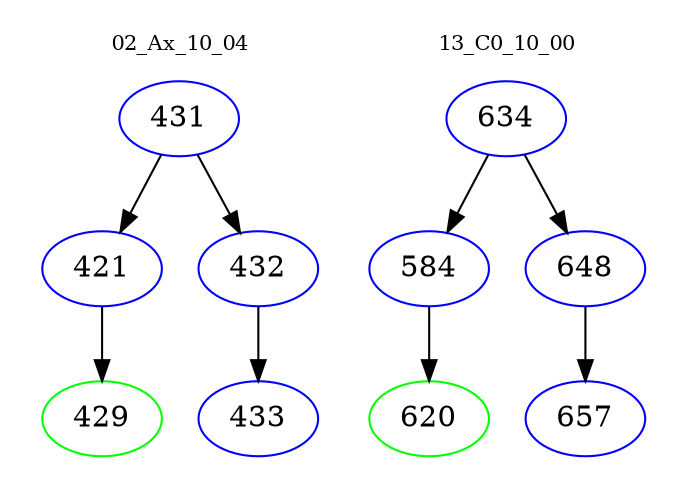 digraph{
subgraph cluster_0 {
color = white
label = "02_Ax_10_04";
fontsize=10;
T0_431 [label="431", color="blue"]
T0_431 -> T0_421 [color="black"]
T0_421 [label="421", color="blue"]
T0_421 -> T0_429 [color="black"]
T0_429 [label="429", color="green"]
T0_431 -> T0_432 [color="black"]
T0_432 [label="432", color="blue"]
T0_432 -> T0_433 [color="black"]
T0_433 [label="433", color="blue"]
}
subgraph cluster_1 {
color = white
label = "13_C0_10_00";
fontsize=10;
T1_634 [label="634", color="blue"]
T1_634 -> T1_584 [color="black"]
T1_584 [label="584", color="blue"]
T1_584 -> T1_620 [color="black"]
T1_620 [label="620", color="green"]
T1_634 -> T1_648 [color="black"]
T1_648 [label="648", color="blue"]
T1_648 -> T1_657 [color="black"]
T1_657 [label="657", color="blue"]
}
}
